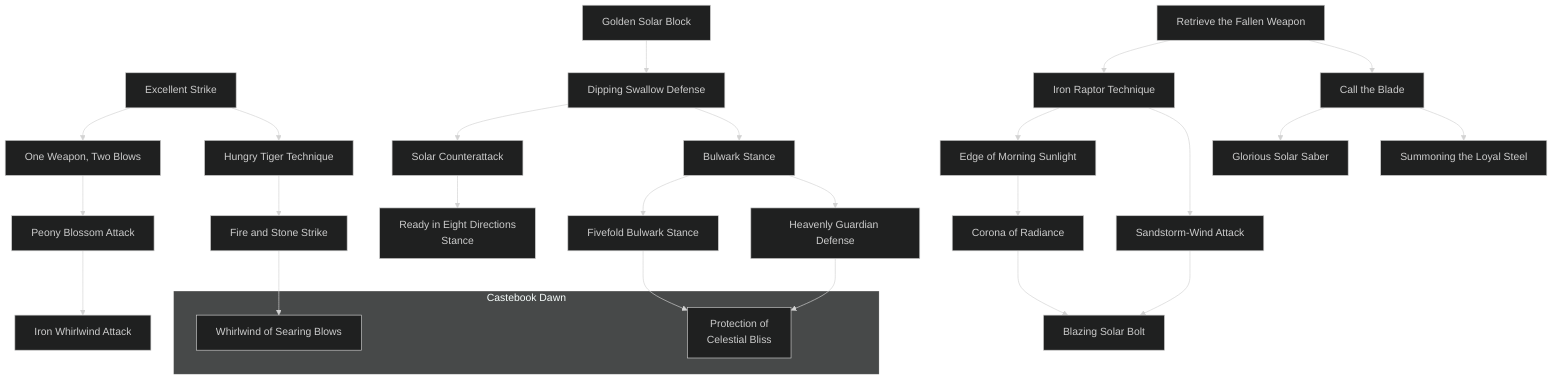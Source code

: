 ---
config:
  theme: dark
---

flowchart TD

    excellent_strike[Excellent Strike]
    click excellent_strike callback "
        Excellent Strike<br>
        <br>
        Cost: 1 mote per die<br>
        Duration: Instant<br>
        Type: Supplemental<br>
        Minimum Melee: 1<br>
        Minimum Essence: 1<br>
        Prerequisite Charms: None<br>
        <br>
        The Exalted fills her weapon with crackling Essence,
        making her swing hard and true. For each mote of Essence
        spent on this Charm, the player may add one die to a single
        attack but can no more than double her character's regular
        Dexterity + Melee dice pool.
        "

    hungry_tiger_technique[Hungry Tiger Technique]
    excellent_strike --> hungry_tiger_technique
    click hungry_tiger_technique callback "
        Hungry Tiger Technique<br>
        <br>
        Cost: 1 mote<br>
        Duration: Instant<br>
        Type: Minimum Melee<br>
        Supplemental: 2<br>
        Minimum Essence: 1<br>
        Prerequisite Charms: Excellent Strike<br>
        <br>
        To activate the Hungry Tiger Technique, the Exalted
        charges her body and weapon with Essence, unifying the
        two and making her attack as if the weapon were an
        extension of her being. If the attack is successful, the player
        counts the extra successes twice for the purposes of determining
        damage. The Essence to power this Charm must be
        spent prior to making the attack roll.
        "

    fire_and_stone_strike[Fire and Stone Strike]
    hungry_tiger_technique --> fire_and_stone_strike
    click fire_and_stone_strike callback "
        Fire and Stone Strike<br>
        <br>
        Cost: 1 mote per health level<br>
        Duration: Instant<br>
        Type: Supplemental<br>
        Minimum Melee: 3<br>
        Minimum Essence: 1<br>
        Prerequisite Charms: Hungry Tiger Technique<br>
        <br>
        The character focuses her Essence into her weapon and
        swings a terrible blow against her opponent. If the blow is
        successful, the character's attack does an additional die of
        damage against her opponent for every mote of Essence she
        spent activating the Charm. Characters cannot spend more
        Essence activating Fire and Stones Strike than they have
        dots of Strength. Note that the Essence cost of Fire and
        Stones Strike must be spent before the attack roll. If a
        non-orichalcum weapon is used to do more automatic damage
        successes than its damage rating, it will probably break.
        "

    one_weapon_two_blows[One Weapon, Two Blows]
    excellent_strike --> one_weapon_two_blows
    click one_weapon_two_blows callback "
        One Weapon, Two Blows<br>
        <br>
        Cost: 3 motes<br>
        Duration: Instant<br>
        Type: Extra Action<br>
        Minimum Melee: 2<br>
        Minimum Essence: 1<br>
        Prerequisite Charms: Excellent Strike<br>
        <br>
        The Exalted charges her weapon arm with Essence,
        and it becomes as fast as a striking snake. The character
        may attack a target twice in one turn. The attacks both
        occur on the character's initiative, but each is rolled
        separately. If the defender attempts to dodge or parry, one
        roll is made and the results are applied to both attacks.
        "

    peony_blossom_attack[Peony Blossom Attack]
    one_weapon_two_blows --> peony_blossom_attack
    click peony_blossom_attack callback "
        Peony Blossom Attack<br>
        <br>
        Cost: Varies<br>
        Duration: Instant<br>
        Type: Extra Action<br>
        Minimum Melee: 3<br>
        Minimum Essence: 1<br>
        Prerequisite Charms: One Weapon, Two Blows<br>
        <br>
        The Exalted surrounds herself with a nimbus of Essence,
        and her movements become as rapid and smooth as
        ice on hot metal. The character may make multiple attacks,
        either against multiple targets or a single opponent.
        The character may attack as many times as she likes, so
        long as she has sufficient Essence to fuel the Charm. Each
        attack costs motes of Essence equal to the twice the total
        number of attacks the character has made that turn,
        including his normal attack. A character making 5 attacks
        would pay 28 (4 + 6 + 8 + 10) motes of Essence to activate
        the Peony Blossom Attack.<br>
        The player must declare how many attacks the character
        will make this turn before the character takes her first
        action. The character cannot split her Melee dice pool and
        use this Charm in the same turn, so a Combo with some
        sort of defensive Charm is recommended. Defenders must
        dodge or parry each attack separately.
        "

    iron_whirlwind_attack[Iron Whirlwind Attack]
    peony_blossom_attack --> iron_whirlwind_attack
    click iron_whirlwind_attack callback "
        Iron Whirlwind Attack<br>
        <br>
        Cost: 5 motes, 1 Willpower<br>
        Duration: Instant<br>
        Type: Extra Action<br>
        Minimum Melee: 5<br>
        Minimum Essence: 2<br>
        Prerequisite Charms: Peony Blossom Attack<br>
        <br>
        The character permeates his body with raw Essence,
        so much that it wraps around him in a gauzy corona and
        leaves trailing streaks behind his lightning-fast strikes and
        thrusts. On the turn he uses this Charm, the character may
        make a total number of attacks equal to his Dexterity.
        The character cannot split his Melee dice pool and
        use this Charm in the same turn, so a Combo with some
        sort of defensive Charm is recommended.
        "

    retrieve_the_fallen_weapon[Retrieve the Fallen Weapon]
    click retrieve_the_fallen_weapon callback "
        Retrieve the Fallen Weapon<br>
        <br>
        Cost: 1 mote<br>
        Duration: Instant<br>
        Type: Simple<br>
        Minimum Melee: 1<br>
        Minimum Essence: 1<br>
        Prerequisite Charms: None<br>
        <br>
        The Exalted may use the bonds that form between a
        weapon and its wielder to call his chosen implement of battle
        to his hand. This Charm can overcome friction and gravity to
        carry the weapon through the air to the character but cannot
        defeat doors, chains and other such substantial hindrances.
        The character must have his weapon hand empty and must be
        able to see the weapon in order to call it to himself. The
        character must have used the weapon and be familiar with it
        to use this Charm on it — it must be his weapon.
        "

    call_the_blade[Call the Blade]
    retrieve_the_fallen_weapon --> call_the_blade
    click call_the_blade callback "
        Call the Blade<br>
        <br>
        Cost: 3 motes<br>
        Duration: Instant<br>
        Type: Simple<br>
        Minimum Melee: 2<br>
        Minimum Essence: 2<br>
        Prerequisite Charms: Retrieve the Fallen Weapon<br>
        <br>
        The character may call her weapon back to her hand, even
        if she cannot see it. The weapon does not traverse the space
        between its location and the character's hand, it simply flashes into
        her grasp. The call of this Charm reaches only (10x the character's
        Essence) yards, if the weapon is farther than that, the Charm will
        fail. As with Retrieve the Fallen Weapon, the character cannot use
        this power to steal weapons, only to call her own weapon to her.
        "

    summoning_the_loyal_steel[Summoning the Loyal Steel]
    call_the_blade --> summoning_the_loyal_steel
    click summoning_the_loyal_steel callback "
        Summoning the Loyal Steel<br>
        <br>
        Cost: 1 mote to summon or banish<br>
        Duration: Instant<br>
        Type: Reflexive<br>
        Minimum Melee: 3<br>
        Minimum Essence: 1<br>
        Prerequisite Charms: Call the Blade<br>
        <br>
        The character simply gestures, and his weapon flashes to
        his hand, appearing instantly in his grasp regardless of its
        previous location. A character who is holding his weapon can
        also banish it, spending a mote of Essence to place it Elsewhere.
        Weapons that have been placed Elsewhere are gone from the
        world and can only be reached by their Exalted owner through
        the use of Summoning the Loyal Steel. The Exalted must have
        "

    glorious_solar_saber[Glorious Solar Saber]
    call_the_blade --> glorious_solar_saber
    click glorious_solar_saber callback "
        Glorious Solar Saber<br>
        <br>
        Cost: 5 motes + 1 Willpower<br>
        Duration: One scene<br>
        Type: Simple<br>
        Minimum Melee: 3<br>
        Minimum Essence: 2<br>
        Prerequisite Charms: Call the Blade<br>
        <br>
        The character can now never be disarmed. She can
        concentrate Essence in her hand, forming a glittering
        golden blade of pure magical energy that does a base lethal
        damage equal to the character's Strength plus her Essence
        score. The blade glows brightly enough to light an area
        three or four yards across. Each Exalted's blade is different,
        perfectly matching her personality and fighting style.
        "

    iron_raptor_technique[Iron Raptor Technique]
    retrieve_the_fallen_weapon --> iron_raptor_technique
    click iron_raptor_technique callback "
        Iron Raptor Technique<br>
        <br>
        Cost: 2 motes<br>
        Duration: Instant<br>
        Type: Simple<br>
        Minimum Melee: 3<br>
        Minimum Essence: 1<br>
        Prerequisite Charms: Retrieve the Fallen Weapon<br>
        <br>
        This Charm allows the character to use his weapon to
        attack up to Dexterity x 5 yards away. The weapon whirls
        through the air to its strike its target, like a bloodthirsty, metal
        bird of prey, and then spins obediently back to the wielder's
        hand. The character attacks with his Melee pool, as usual, and
        the damage is determined using his Strength as if it was anormal
        Melee attack. Iron Raptor attacks can be blocked like normal
        Melee attacks. Botched Iron Raptor attacks can result in stuck
        or lost weapons or injury to the Exalted using the Charm.
        "

    sandstorm_wind_attack[Sandstorm-Wind Attack]
    iron_raptor_technique --> sandstorm_wind_attack
    click sandstorm_wind_attack callback "
        Sandstorm-Wind Attack<br>
        <br>
        Cost: 3 motes<br>
        Duration: Instant<br>
        Type: Simple<br>
        Minimum Melee: 4<br>
        Minimum Essence: 2<br>
        Prerequisite Charms: Iron Raptor Technique<br>
        <br>
        The character charges his weapon with Essence and
        strikes a blow at a distant target. A slashing edge of concentrated
        force leaps from the weapon and races toward the target.<br>
        The character attacks with his Dexterity + Melee dice pool and
        does a base lethal damage of his Strength + his Essence. The
        Sandstorm-Wind Attack is blocked as a ranged attack, not as
        a Melee attack. Sandstorm-Wind Attack can strike characters
        up to (10 x the character's Essence) yards away.
        "

    edge_of_morning_sunlight[Edge of Morning Sunlight]
    iron_raptor_technique --> edge_of_morning_sunlight
    click edge_of_morning_sunlight callback "
        Edge of Morning Sunlight<br>
        <br>
        Cost: 1 mote<br>
        Duration: Instant<br>
        Type: Supplemental<br>
        Minimum Melee: 5<br>
        Minimum Essence: 2<br>
        Prerequisite Charms: Iron Raptor Technique<br>
        <br>
        The character concentrates on manifesting his Essence
        through the medium of his weapon. The weapon
        becomes invested with Solar power and is highly effective
        against creatures of darkness, the undead and the Abyssal
        Exalted. The weapon adds the character's Essence to its
        regular damage when used against such creatures.
        "

    corona_of_radiance[Corona of Radiance]
    edge_of_morning_sunlight --> corona_of_radiance
    click corona_of_radiance callback "
        Corona of Radiance<br>
        <br>
        Cost: 5 motes, 1 Willpower<br>
        Duration: One scene<br>
        Type: Simple<br>
        Minimum Melee: 5<br>
        Minimum Essence: 2<br>
        Prerequisite Charms: Edge of Morning Sunlight<br>
        <br>
        The character channels Essence through her body, using
        her weapon as an aggressive focus. Her flesh coruscates with
        flickering Solar energy, and attacks against her by undead,
        creatures of the night and Abyssal Exalted are at + 1 difficulty.
        In addition, if such creatures strike her without using a
        weapon, they must soak aggravated damage equal to the
        character's Essence. While Corona of Radiance is active, the
        Exalted's attacks against such creatures do aggravated damage
        and have a damage bonus equal to the character's Essence.
        "

    blazing_solar_bolt[Blazing Solar Bolt]
    sandstorm_wind_attack --> blazing_solar_bolt
    corona_of_radiance --> blazing_solar_bolt
    click blazing_solar_bolt callback "
        Blazing Solar Bolt<br>
        <br>
        Cost: 3 motes, 1 Willpower<br>
        Duration: Instant<br>
        Type: Simple<br>
        Minimum Melee: 5<br>
        Minimum Essence: 3<br>
        Prerequisite Charms: Corona of Radiance, Sandstorm-Wind Attack<br>
        <br>
        The character channels pure Solar Essence though herself,
        focusing it with her will and through the medium of her
        weapon. A powerful lance of energy leaps between the Solar's
        Caste Mark, her weapon and the target. The character makes
        an attack with her Dexterity + Melee dice pool, which cannot
        be blocked or dodged without the use of Charms. The attack
        does lethal damage and has a base damage of the Exalted's
        Strength + her Willpower. Against inhabitants of Malfeas and
        the Underworld, Blazing Solar Bolt inflicts aggravated damage.
        "

    golden_solar_block[Golden Solar Block]
    click golden_solar_block callback "
        Golden Solar Block<br>
        <br>
        Cost: 1 mote per 2 dice<br>
        Duration: Instant<br>
        Type: Reflexive<br>
        Minimum Melee: 1<br>
        Minimum Essence: 1<br>
        Prerequisite Charms: None<br>
        <br>
        Through this Charm, the character uses Essence to guide
        her weapon on the defense, allowing her to parry the attacks
        of many foes at once. The character may trade Essence for dice
        to block any hand-to-hand attack that she is aware of, at the
        cost of 1 mote per 2 dice. The player cannot use more dice to
        parry any single attack than her Melee dice pool. If there are
        an odd number of dice in her Melee pool, then the fractional
        mote left over after buying the last die is lost.
        "

    dipping_swallow_defense[Dipping Swallow Defense]
    golden_solar_block --> dipping_swallow_defense
    click dipping_swallow_defense callback "
        Dipping Swallow Defense<br>
        <br>
        Cost: 2 motes<br>
        Duration: Instant<br>
        Type: Reflexive<br>
        Minimum Melee: 2<br>
        Minimum Essence: 1<br>
        Prerequisite Charms: Golden Essence Block<br>
        <br>
        The character has achieved further mastery of defensive
        Essence flows and can now more smoothly block
        attacks. Dipping Swallow Defense allows the character to
        use his full Dexterity + Melee dice pool to parry any one
        incoming hand-to-hand attack that he is aware of.
        "

    bulwark_stance[Bulwark Stance]
    dipping_swallow_defense --> bulwark_stance
    click bulwark_stance callback "
        Bulwark Stance<br>
        <br>
        Cost: 5 motes<br>
        Duration: Until next action<br>
        Type: Simple<br>
        Minimum Melee: 3<br>
        Minimum Essence: 1<br>
        Prerequisite Charms: Dipping Swallow Defense<br>
        <br>
        The character now has the ability to use defensive
        Essence flows to gain perfect form and poise. Until her
        next action, the character may use her full Dexterity +
        Melee dice pool to parry any attack she is aware of, so long
        as the attack has a physical component and is not specifically
        noted as being impossible to block.
        "

    heavenly_guardian_defense[Heavenly Guardian Defense]
    bulwark_stance --> heavenly_guardian_defense
    click heavenly_guardian_defense callback "
        Heavenly Guardian Defense<br>
        <br>
        Cost: 3 motes, 1 Willpower<br>
        Duration: Instant<br>
        Type: Reflexive<br>
        Minimum Melee: 4<br>
        Minimum Essence: 2<br>
        Prerequisite Charms: Bulwark Stance<br>
        <br>
        The character may block, without his player rolling, any
        one attack against him that he is aware of, even if the attack
        is not normally blockable, such as that from an arrow, a bolt
        of acid or a hurtling boulder. Blocking the tremendously
        powerful attacks ofbeings such as godlings and demon princes
        will almost certainly cause non-magical weapons to perish,
        but the attack will be stopped at no harm to the Exalted.
        "

    fivefold_bulwark_stance[Fivefold Bulwark Stance]
    bulwark_stance --> fivefold_bulwark_stance
    click fivefold_bulwark_stance callback "
        Fivefold Bulwark Stance<br>
        <br>
        Cost: 5 motes, 1 Willpower<br>
        Duration: One scene<br>
        Type: Reflexive<br>
        Minimum Melee: 5<br>
        Minimum Essence: 3<br>
        Prerequisite Charms: Bulwark Stance<br>
        <br>
        For the rest of the scene, the character is surrounded by
        glowing Essence arcs, outlining his ideal protective moves
        and guiding his weapon in defense. The character may use
        his full Dexterity + Melee dice pool to parry any attacks
        against him of which he is aware, even missile weapons and
        magical attacks that possess a physical component.
        "

    solar_counterattack[Solar Counterattack]
    dipping_swallow_defense --> solar_counterattack
    click solar_counterattack callback "
        Solar Counterattack<br>
        <br>
        Cost: 3 motes<br>
        Duration: Instant<br>
        Type: Reflexive<br>
        Minimum Melee: 4<br>
        Minimum Essence: 1<br>
        <br>
        Prerequisite Charms: Dipping Swallow Defense
        Essence guides the character's tempo, allowing her
        to strike when her enemy extends for an attack. The
        character may immediately make an attack at her full
        Dexterity + Melee dice pool against anyone executing a
        hand-to-hand attack against her. This attack is made
        after the roll to hit the counterattacking Exalted but
        before damage is determined.<br>
        The Solar Counterattack is not an action and does
        not subtract from the character's dice pools or affect her
        action for the turn. A character can make as many Solar
        Counterattacks in a turn as she can afford to pay for, but a
        character cannot use Solar Counterattack in response to
        Solar Counterattack or any other counterattack Charm.
        "

    ready_in_eight_direction_stance[Ready in Eight Directions<br>Stance]
    solar_counterattack --> ready_in_eight_direction_stance
    click ready_in_eight_direction_stance callback "
        Ready in Eight Directions Stance<br>
        <br>
        Cost: 5 motes<br>
        Duration: One turn<br>
        Type: Reflexive<br>
        Minimum Melee: 5<br>
        Minimum Essence: 2<br>
        Prerequisite Charms: Solar Counterattack<br>
        <br>
        The character now rides the impulses of Essence
        with supple perfection. To attack him is to invite a lethal
        counterstroke. Until the character's next action, he may
        respond to all incoming hand-to-hand attacks with an
        immediate counterattack at his full Dexterity + Melee
        dice pool. As with Solar Counterattack, Ready in Eight
        Directions Stance comes after the opponent's attack roll
        but before damage effects are applied. Ready in Eight
        Directions Stance in no way mitigates the attack's effects.
        A character cannot use Ready in Eight Directions
        Stance in response to Solar Counterattack or any other
        counterattack Charm.
        "

    subgraph Castebook Dawn
        direction TB

        whirlwind_of_searing_blows[Whirlwind of Searing Blows]
        click whirlwind_of_searing_blows callback "
            Whirlwind of Searing Blows<br>
            <br>
            Cost: 7 motes, 1 Willpower<br>
            Duration: One scene<br>
            Type: Supplemental<br>
            Minimum Melee: 4<br>
            Minimum Essence: 3<br>
            Prerequisite Charms: Fire and Stones Strike<br>
            <br>
            The character increases her mastery of her power and learns
            to charge her weapon with Essence for an entire battle. Filled
            with devastating might, the weapon can deliver punishing blows
            to all opponents. Add the character's permanent Essence to the
            weapon's damage for the rest of the scene. Any weapon save one
            of exceptional quality will fall to pieces after the end of this scene,
            and only weapons made of the Five Magical Materials can stand
            up to repeated uses of this Charm. A character can benefit from
            the effects of only one application of this Charm at a time.
            "

        protection_of_celestial_bliss[Protection of<br>Celestial Bliss]
        click protection_of_celestial_bliss callback "
            Protection of Celestial Bliss<br>
            <br>
            Cost: 7 motes, 1 Willpower<br>
            Duration: Special<br>
            Type: Reflexive<br>
            Minimum Melee: 5<br>
            Minimum Essence: 6<br>
            Prerequisite Charms: Heavenly Guardian Defense, Fivefold Bulwark Stance<br>
            <br>
            The character may block, without rolling, a number
            attacks against him that he is aware of equal to his Melee Ability,
            even if the attack is not normally blockable (like a bolt of acid
            or a hurtling boulder). Blocking even a single strong attack by
            a powerful spirit or a Yozi will cause any non-magical weapons
            to perish, but the Charm will blunt the attack at no harm to the
            blocking character. Characters wielding magical weapons can
            parry any number of incredibly powerful attacks without risk.
            "
    end

    fire_and_stone_strike --> whirlwind_of_searing_blows
    heavenly_guardian_defense --> protection_of_celestial_bliss
    fivefold_bulwark_stance --> protection_of_celestial_bliss